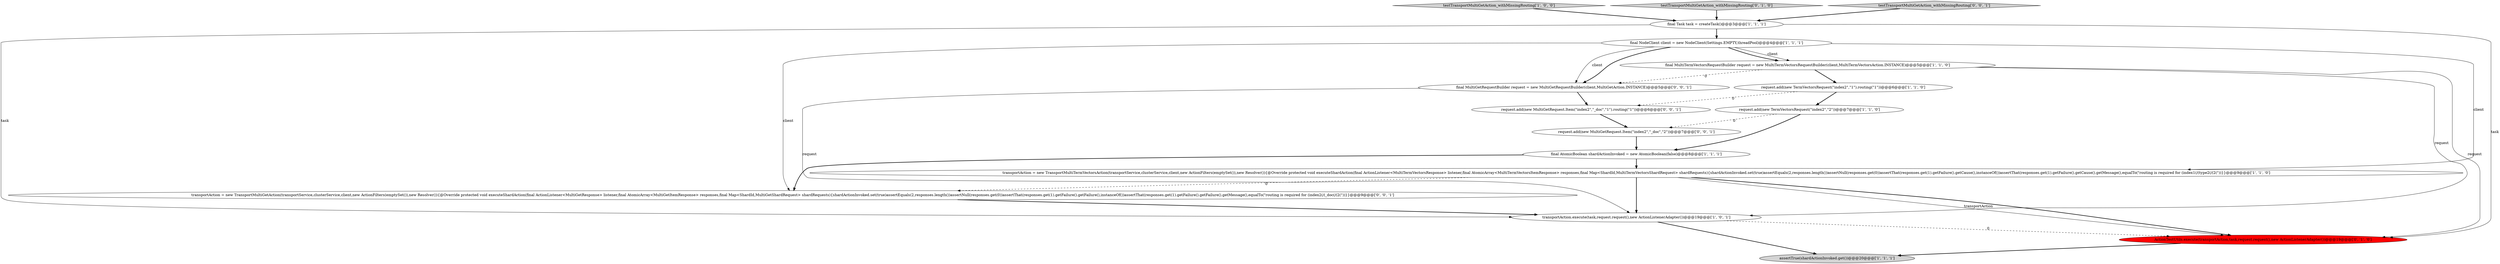 digraph {
3 [style = filled, label = "assertTrue(shardActionInvoked.get())@@@20@@@['1', '1', '1']", fillcolor = lightgray, shape = ellipse image = "AAA0AAABBB1BBB"];
5 [style = filled, label = "final AtomicBoolean shardActionInvoked = new AtomicBoolean(false)@@@8@@@['1', '1', '1']", fillcolor = white, shape = ellipse image = "AAA0AAABBB1BBB"];
8 [style = filled, label = "testTransportMultiGetAction_withMissingRouting['1', '0', '0']", fillcolor = lightgray, shape = diamond image = "AAA0AAABBB1BBB"];
15 [style = filled, label = "request.add(new MultiGetRequest.Item(\"index2\",\"_doc\",\"1\").routing(\"1\"))@@@6@@@['0', '0', '1']", fillcolor = white, shape = ellipse image = "AAA0AAABBB3BBB"];
11 [style = filled, label = "testTransportMultiGetAction_withMissingRouting['0', '1', '0']", fillcolor = lightgray, shape = diamond image = "AAA0AAABBB2BBB"];
0 [style = filled, label = "request.add(new TermVectorsRequest(\"index2\",\"1\").routing(\"1\"))@@@6@@@['1', '1', '0']", fillcolor = white, shape = ellipse image = "AAA0AAABBB1BBB"];
6 [style = filled, label = "final MultiTermVectorsRequestBuilder request = new MultiTermVectorsRequestBuilder(client,MultiTermVectorsAction.INSTANCE)@@@5@@@['1', '1', '0']", fillcolor = white, shape = ellipse image = "AAA0AAABBB1BBB"];
13 [style = filled, label = "final MultiGetRequestBuilder request = new MultiGetRequestBuilder(client,MultiGetAction.INSTANCE)@@@5@@@['0', '0', '1']", fillcolor = white, shape = ellipse image = "AAA0AAABBB3BBB"];
9 [style = filled, label = "transportAction.execute(task,request.request(),new ActionListenerAdapter())@@@19@@@['1', '0', '1']", fillcolor = white, shape = ellipse image = "AAA0AAABBB1BBB"];
10 [style = filled, label = "ActionTestUtils.execute(transportAction,task,request.request(),new ActionListenerAdapter())@@@19@@@['0', '1', '0']", fillcolor = red, shape = ellipse image = "AAA1AAABBB2BBB"];
2 [style = filled, label = "final Task task = createTask()@@@3@@@['1', '1', '1']", fillcolor = white, shape = ellipse image = "AAA0AAABBB1BBB"];
16 [style = filled, label = "testTransportMultiGetAction_withMissingRouting['0', '0', '1']", fillcolor = lightgray, shape = diamond image = "AAA0AAABBB3BBB"];
1 [style = filled, label = "transportAction = new TransportMultiTermVectorsAction(transportService,clusterService,client,new ActionFilters(emptySet()),new Resolver()){@Override protected void executeShardAction(final ActionListener<MultiTermVectorsResponse> listener,final AtomicArray<MultiTermVectorsItemResponse> responses,final Map<ShardId,MultiTermVectorsShardRequest> shardRequests){shardActionInvoked.set(true)assertEquals(2,responses.length())assertNull(responses.get(0))assertThat(responses.get(1).getFailure().getCause(),instanceOf())assertThat(responses.get(1).getFailure().getCause().getMessage(),equalTo(\"routing is required for (index1(/(type2(/(2(\"))}}@@@9@@@['1', '1', '0']", fillcolor = white, shape = ellipse image = "AAA0AAABBB1BBB"];
7 [style = filled, label = "final NodeClient client = new NodeClient(Settings.EMPTY,threadPool)@@@4@@@['1', '1', '1']", fillcolor = white, shape = ellipse image = "AAA0AAABBB1BBB"];
12 [style = filled, label = "request.add(new MultiGetRequest.Item(\"index2\",\"_doc\",\"2\"))@@@7@@@['0', '0', '1']", fillcolor = white, shape = ellipse image = "AAA0AAABBB3BBB"];
4 [style = filled, label = "request.add(new TermVectorsRequest(\"index2\",\"2\"))@@@7@@@['1', '1', '0']", fillcolor = white, shape = ellipse image = "AAA0AAABBB1BBB"];
14 [style = filled, label = "transportAction = new TransportMultiGetAction(transportService,clusterService,client,new ActionFilters(emptySet()),new Resolver()){@Override protected void executeShardAction(final ActionListener<MultiGetResponse> listener,final AtomicArray<MultiGetItemResponse> responses,final Map<ShardId,MultiGetShardRequest> shardRequests){shardActionInvoked.set(true)assertEquals(2,responses.length())assertNull(responses.get(0))assertThat(responses.get(1).getFailure().getFailure(),instanceOf())assertThat(responses.get(1).getFailure().getFailure().getMessage(),equalTo(\"routing is required for (index2(/(_doc(/(2(\"))}}@@@9@@@['0', '0', '1']", fillcolor = white, shape = ellipse image = "AAA0AAABBB3BBB"];
7->13 [style = bold, label=""];
2->9 [style = solid, label="task"];
9->10 [style = dashed, label="0"];
12->5 [style = bold, label=""];
13->9 [style = solid, label="request"];
1->14 [style = dashed, label="0"];
0->15 [style = dashed, label="0"];
10->3 [style = bold, label=""];
7->14 [style = solid, label="client"];
6->0 [style = bold, label=""];
5->14 [style = bold, label=""];
16->2 [style = bold, label=""];
7->6 [style = solid, label="client"];
11->2 [style = bold, label=""];
1->9 [style = bold, label=""];
4->12 [style = dashed, label="0"];
5->1 [style = bold, label=""];
2->10 [style = solid, label="task"];
6->13 [style = dashed, label="0"];
8->2 [style = bold, label=""];
0->4 [style = bold, label=""];
7->13 [style = solid, label="client"];
7->6 [style = bold, label=""];
9->3 [style = bold, label=""];
1->10 [style = solid, label="transportAction"];
14->9 [style = bold, label=""];
15->12 [style = bold, label=""];
13->15 [style = bold, label=""];
6->9 [style = solid, label="request"];
2->7 [style = bold, label=""];
6->10 [style = solid, label="request"];
1->10 [style = bold, label=""];
7->1 [style = solid, label="client"];
4->5 [style = bold, label=""];
}

